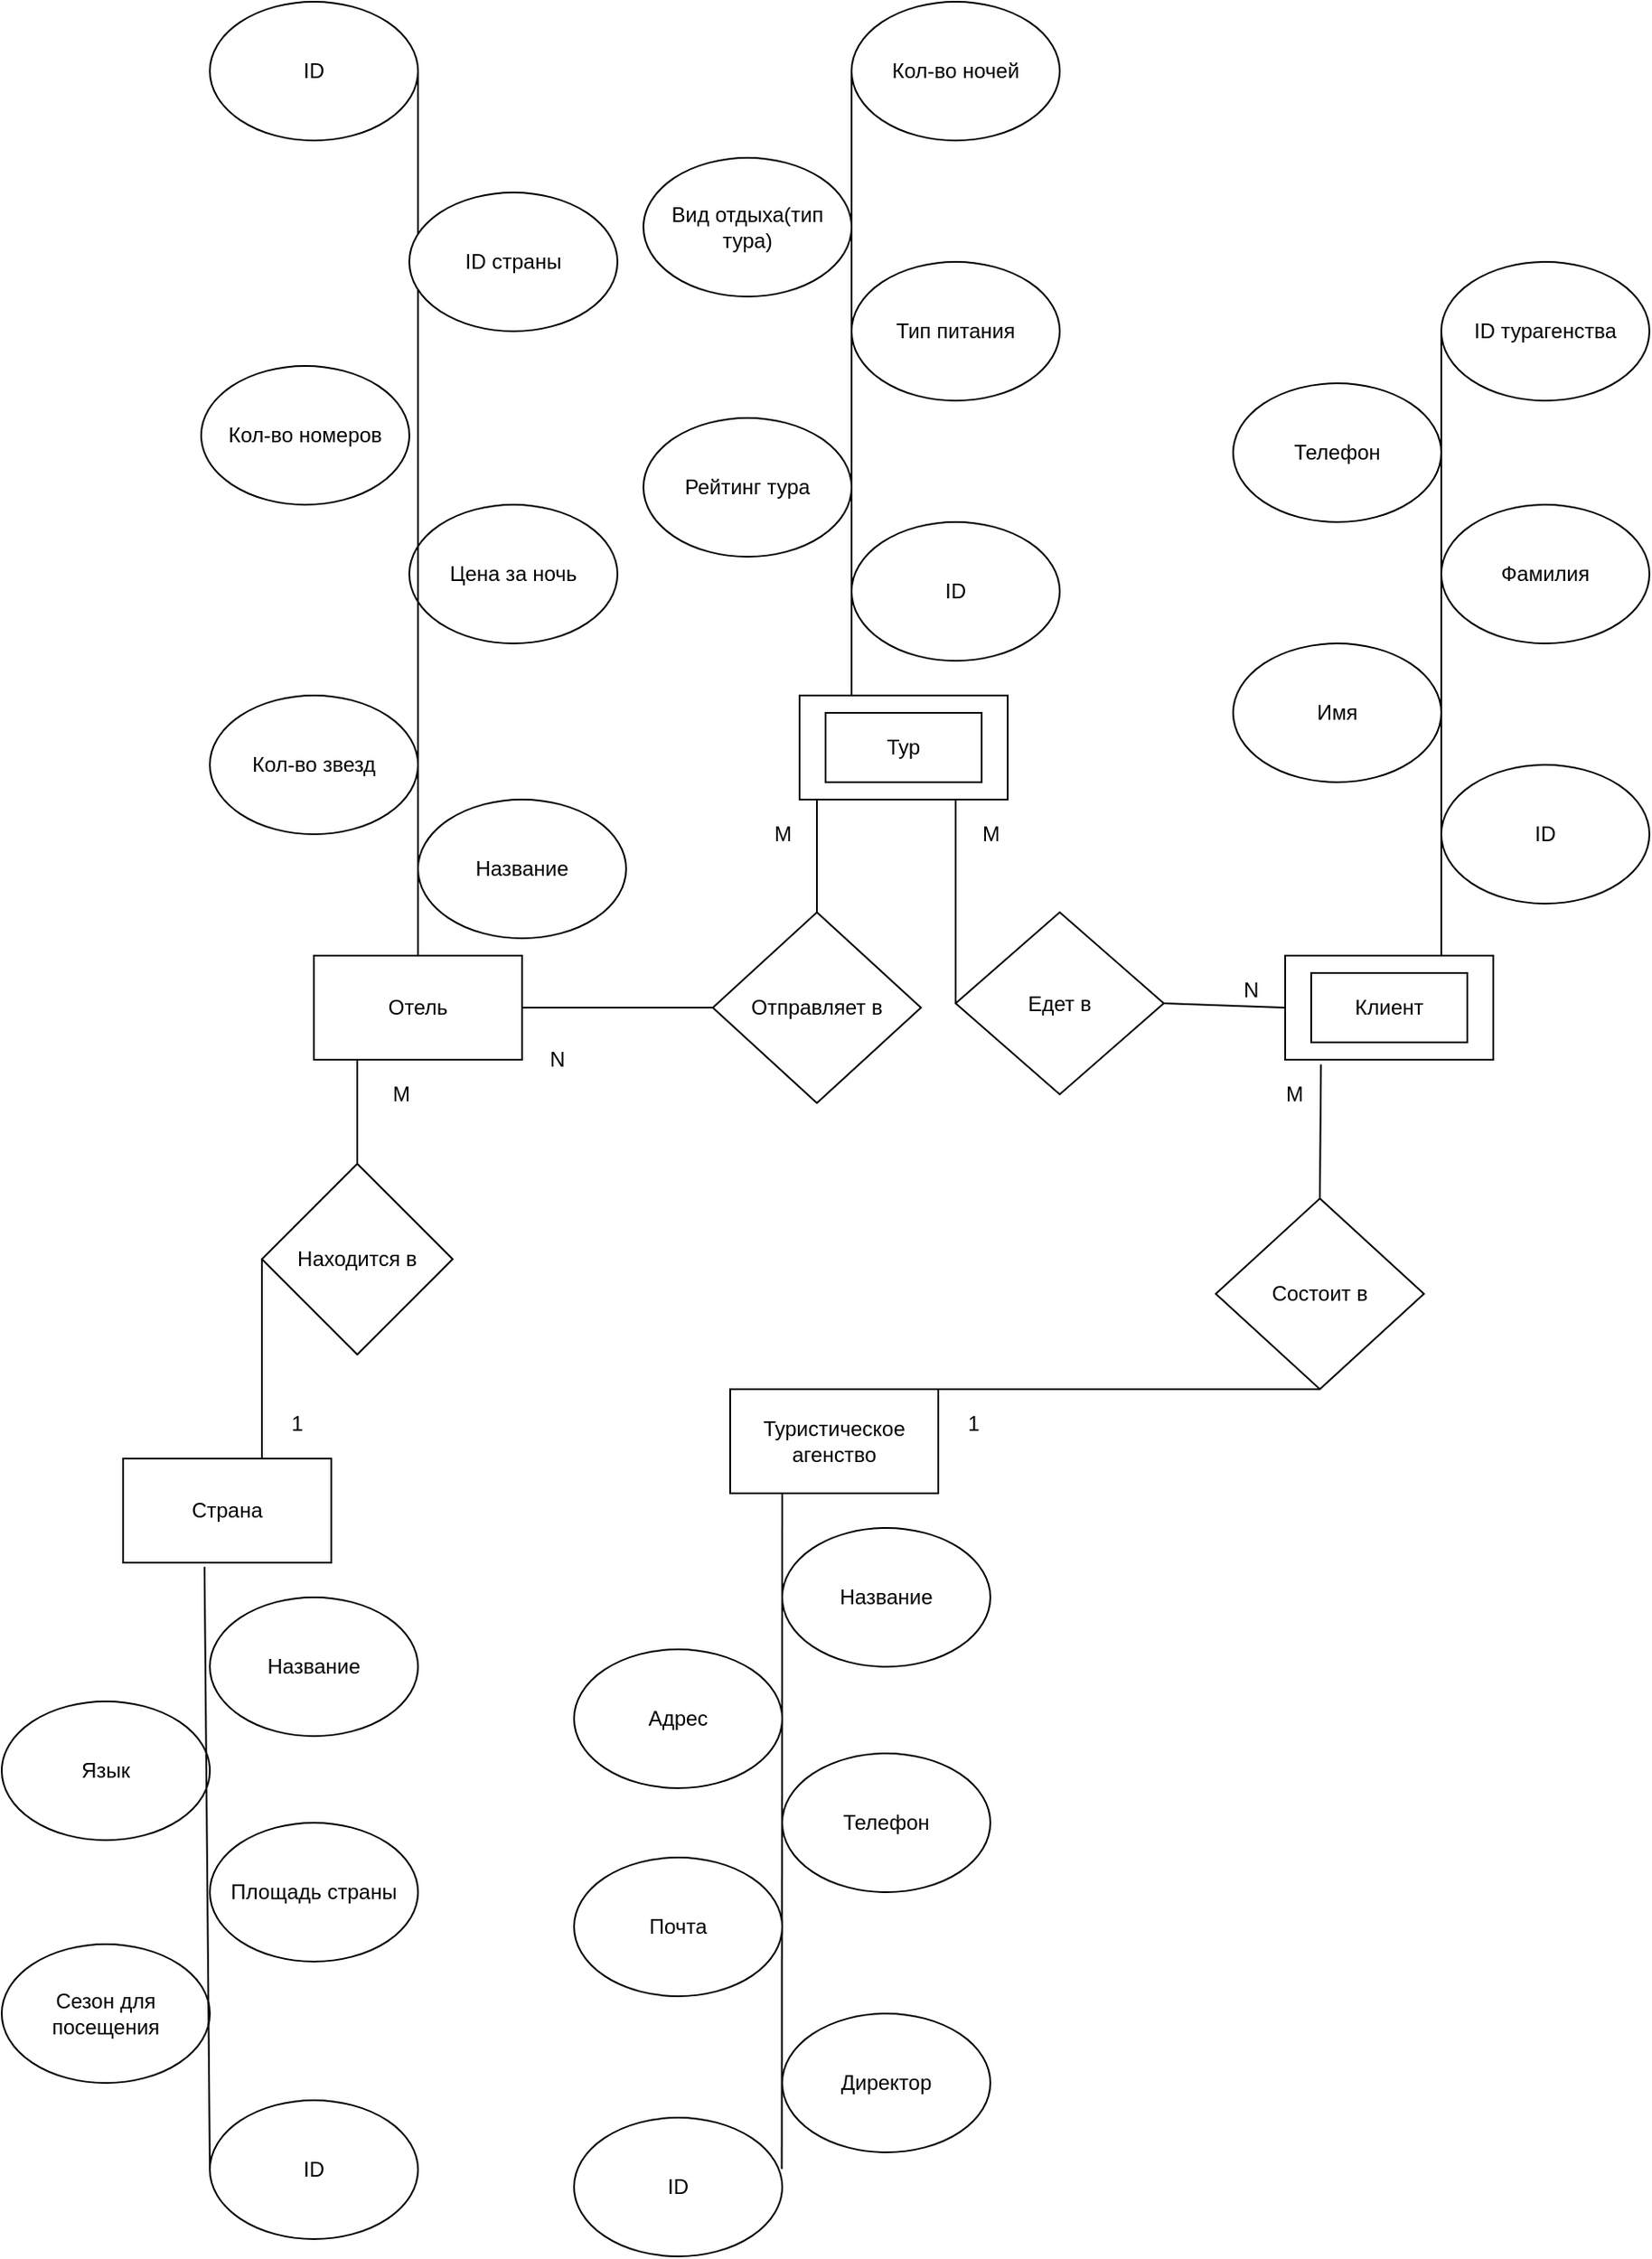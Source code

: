 <mxfile version="18.0.1" type="device"><diagram id="YPftrGdBlA9UTFm9Eczx" name="Page-1"><mxGraphModel dx="1284" dy="1839" grid="1" gridSize="10" guides="1" tooltips="1" connect="1" arrows="1" fold="1" page="1" pageScale="1" pageWidth="850" pageHeight="1100" math="0" shadow="0"><root><mxCell id="0"/><mxCell id="1" parent="0"/><mxCell id="DcMpUaYTEN13oJZwZ7PK-6" value="Тур" style="rounded=0;whiteSpace=wrap;html=1;" parent="1" vertex="1"><mxGeometry x="-320" y="330" width="120" height="60" as="geometry"/></mxCell><mxCell id="DcMpUaYTEN13oJZwZ7PK-7" value="Страна" style="rounded=0;whiteSpace=wrap;html=1;" parent="1" vertex="1"><mxGeometry x="-710" y="770" width="120" height="60" as="geometry"/></mxCell><mxCell id="DcMpUaYTEN13oJZwZ7PK-8" value="" style="rounded=0;whiteSpace=wrap;html=1;" parent="1" vertex="1"><mxGeometry x="-40" y="480" width="120" height="60" as="geometry"/></mxCell><mxCell id="DcMpUaYTEN13oJZwZ7PK-9" value="Туристическое агенство" style="rounded=0;whiteSpace=wrap;html=1;" parent="1" vertex="1"><mxGeometry x="-360" y="730" width="120" height="60" as="geometry"/></mxCell><mxCell id="DcMpUaYTEN13oJZwZ7PK-10" value="Отель" style="rounded=0;whiteSpace=wrap;html=1;" parent="1" vertex="1"><mxGeometry x="-600" y="480" width="120" height="60" as="geometry"/></mxCell><mxCell id="DcMpUaYTEN13oJZwZ7PK-12" value="Находится в" style="rhombus;whiteSpace=wrap;html=1;" parent="1" vertex="1"><mxGeometry x="-630" y="600" width="110" height="110" as="geometry"/></mxCell><mxCell id="DcMpUaYTEN13oJZwZ7PK-13" value="Отправляет в" style="rhombus;whiteSpace=wrap;html=1;" parent="1" vertex="1"><mxGeometry x="-370" y="455" width="120" height="110" as="geometry"/></mxCell><mxCell id="DcMpUaYTEN13oJZwZ7PK-14" value="Состоит в" style="rhombus;whiteSpace=wrap;html=1;" parent="1" vertex="1"><mxGeometry x="-80" y="620" width="120" height="110" as="geometry"/></mxCell><mxCell id="DcMpUaYTEN13oJZwZ7PK-15" value="Едет в" style="rhombus;whiteSpace=wrap;html=1;" parent="1" vertex="1"><mxGeometry x="-230" y="455" width="120" height="105" as="geometry"/></mxCell><mxCell id="DcMpUaYTEN13oJZwZ7PK-17" value="" style="endArrow=none;html=1;rounded=0;exitX=0.75;exitY=0;exitDx=0;exitDy=0;entryX=0;entryY=0.5;entryDx=0;entryDy=0;" parent="1" source="DcMpUaYTEN13oJZwZ7PK-8" target="DcMpUaYTEN13oJZwZ7PK-24" edge="1"><mxGeometry width="50" height="50" relative="1" as="geometry"><mxPoint x="270" y="270" as="sourcePoint"/><mxPoint x="50" y="30" as="targetPoint"/></mxGeometry></mxCell><mxCell id="DcMpUaYTEN13oJZwZ7PK-19" value="ID" style="ellipse;whiteSpace=wrap;html=1;" parent="1" vertex="1"><mxGeometry x="50" y="370" width="120" height="80" as="geometry"/></mxCell><mxCell id="DcMpUaYTEN13oJZwZ7PK-20" value="Имя" style="ellipse;whiteSpace=wrap;html=1;" parent="1" vertex="1"><mxGeometry x="-70" y="300" width="120" height="80" as="geometry"/></mxCell><mxCell id="DcMpUaYTEN13oJZwZ7PK-22" value="Фамилия" style="ellipse;whiteSpace=wrap;html=1;" parent="1" vertex="1"><mxGeometry x="50" y="220" width="120" height="80" as="geometry"/></mxCell><mxCell id="DcMpUaYTEN13oJZwZ7PK-23" value="Телефон" style="ellipse;whiteSpace=wrap;html=1;" parent="1" vertex="1"><mxGeometry x="-70" y="150" width="120" height="80" as="geometry"/></mxCell><mxCell id="DcMpUaYTEN13oJZwZ7PK-24" value="ID турагенства" style="ellipse;whiteSpace=wrap;html=1;" parent="1" vertex="1"><mxGeometry x="50" y="80" width="120" height="80" as="geometry"/></mxCell><mxCell id="ApeEKxItgLOuGrPIPxQB-1" value="" style="endArrow=none;html=1;rounded=0;exitX=0.75;exitY=0;exitDx=0;exitDy=0;entryX=0.5;entryY=1;entryDx=0;entryDy=0;" parent="1" source="DcMpUaYTEN13oJZwZ7PK-9" target="DcMpUaYTEN13oJZwZ7PK-14" edge="1"><mxGeometry width="50" height="50" relative="1" as="geometry"><mxPoint x="100" y="570" as="sourcePoint"/><mxPoint x="150" y="520" as="targetPoint"/></mxGeometry></mxCell><mxCell id="ApeEKxItgLOuGrPIPxQB-2" value="" style="endArrow=none;html=1;rounded=0;exitX=0.5;exitY=0;exitDx=0;exitDy=0;entryX=0.172;entryY=1.046;entryDx=0;entryDy=0;entryPerimeter=0;" parent="1" source="DcMpUaYTEN13oJZwZ7PK-14" target="DcMpUaYTEN13oJZwZ7PK-8" edge="1"><mxGeometry width="50" height="50" relative="1" as="geometry"><mxPoint x="100" y="570" as="sourcePoint"/><mxPoint x="150" y="520" as="targetPoint"/></mxGeometry></mxCell><mxCell id="ApeEKxItgLOuGrPIPxQB-3" value="" style="endArrow=none;html=1;rounded=0;exitX=0.25;exitY=1;exitDx=0;exitDy=0;entryX=0.998;entryY=0.371;entryDx=0;entryDy=0;entryPerimeter=0;" parent="1" source="DcMpUaYTEN13oJZwZ7PK-9" target="SPfshEwtrfkKaHO4kEdO-2" edge="1"><mxGeometry width="50" height="50" relative="1" as="geometry"><mxPoint x="100" y="780" as="sourcePoint"/><mxPoint x="-330" y="1151.684" as="targetPoint"/></mxGeometry></mxCell><mxCell id="ApeEKxItgLOuGrPIPxQB-4" value="1" style="text;html=1;align=center;verticalAlign=middle;resizable=0;points=[];autosize=1;strokeColor=none;fillColor=none;" parent="1" vertex="1"><mxGeometry x="-230" y="740" width="20" height="20" as="geometry"/></mxCell><mxCell id="ApeEKxItgLOuGrPIPxQB-5" value="M" style="text;html=1;align=center;verticalAlign=middle;resizable=0;points=[];autosize=1;strokeColor=none;fillColor=none;" parent="1" vertex="1"><mxGeometry x="-50" y="550" width="30" height="20" as="geometry"/></mxCell><mxCell id="ApeEKxItgLOuGrPIPxQB-6" value="Название" style="ellipse;whiteSpace=wrap;html=1;" parent="1" vertex="1"><mxGeometry x="-330" y="810" width="120" height="80" as="geometry"/></mxCell><mxCell id="ApeEKxItgLOuGrPIPxQB-7" value="Адрес" style="ellipse;whiteSpace=wrap;html=1;" parent="1" vertex="1"><mxGeometry x="-450" y="880" width="120" height="80" as="geometry"/></mxCell><mxCell id="ApeEKxItgLOuGrPIPxQB-8" value="Телефон" style="ellipse;whiteSpace=wrap;html=1;" parent="1" vertex="1"><mxGeometry x="-330" y="940" width="120" height="80" as="geometry"/></mxCell><mxCell id="ApeEKxItgLOuGrPIPxQB-9" value="Почта" style="ellipse;whiteSpace=wrap;html=1;" parent="1" vertex="1"><mxGeometry x="-450" y="1000" width="120" height="80" as="geometry"/></mxCell><mxCell id="ApeEKxItgLOuGrPIPxQB-10" value="Директор" style="ellipse;whiteSpace=wrap;html=1;" parent="1" vertex="1"><mxGeometry x="-330" y="1090" width="120" height="80" as="geometry"/></mxCell><mxCell id="ApeEKxItgLOuGrPIPxQB-15" value="" style="endArrow=none;html=1;rounded=0;exitX=0.25;exitY=0;exitDx=0;exitDy=0;entryX=0;entryY=0.5;entryDx=0;entryDy=0;" parent="1" source="DcMpUaYTEN13oJZwZ7PK-6" edge="1" target="ApeEKxItgLOuGrPIPxQB-22"><mxGeometry width="50" height="50" relative="1" as="geometry"><mxPoint x="80" y="360" as="sourcePoint"/><mxPoint x="-290" y="-160" as="targetPoint"/></mxGeometry></mxCell><mxCell id="ApeEKxItgLOuGrPIPxQB-17" value="ID" style="ellipse;whiteSpace=wrap;html=1;" parent="1" vertex="1"><mxGeometry x="-290" y="230" width="120" height="80" as="geometry"/></mxCell><mxCell id="ApeEKxItgLOuGrPIPxQB-18" value="Рейтинг тура" style="ellipse;whiteSpace=wrap;html=1;" parent="1" vertex="1"><mxGeometry x="-410" y="170" width="120" height="80" as="geometry"/></mxCell><mxCell id="ApeEKxItgLOuGrPIPxQB-21" value="Вид отдыха(тип тура)" style="ellipse;whiteSpace=wrap;html=1;" parent="1" vertex="1"><mxGeometry x="-410" y="20" width="120" height="80" as="geometry"/></mxCell><mxCell id="ApeEKxItgLOuGrPIPxQB-22" value="Кол-во ночей" style="ellipse;whiteSpace=wrap;html=1;" parent="1" vertex="1"><mxGeometry x="-290" y="-70" width="120" height="80" as="geometry"/></mxCell><mxCell id="ApeEKxItgLOuGrPIPxQB-23" value="Клиент" style="rounded=0;whiteSpace=wrap;html=1;" parent="1" vertex="1"><mxGeometry x="-25" y="490" width="90" height="40" as="geometry"/></mxCell><mxCell id="ApeEKxItgLOuGrPIPxQB-36" value="Название" style="ellipse;whiteSpace=wrap;html=1;" parent="1" vertex="1"><mxGeometry x="-540" y="390" width="120" height="80" as="geometry"/></mxCell><mxCell id="ApeEKxItgLOuGrPIPxQB-37" value="Кол-во номеров" style="ellipse;whiteSpace=wrap;html=1;" parent="1" vertex="1"><mxGeometry x="-665" y="140" width="120" height="80" as="geometry"/></mxCell><mxCell id="ApeEKxItgLOuGrPIPxQB-38" value="Кол-во звезд" style="ellipse;whiteSpace=wrap;html=1;" parent="1" vertex="1"><mxGeometry x="-660" y="330" width="120" height="80" as="geometry"/></mxCell><mxCell id="ApeEKxItgLOuGrPIPxQB-40" value="Цена за ночь" style="ellipse;whiteSpace=wrap;html=1;" parent="1" vertex="1"><mxGeometry x="-545" y="220" width="120" height="80" as="geometry"/></mxCell><mxCell id="ApeEKxItgLOuGrPIPxQB-41" value="Название" style="ellipse;whiteSpace=wrap;html=1;" parent="1" vertex="1"><mxGeometry x="-660" y="850" width="120" height="80" as="geometry"/></mxCell><mxCell id="ApeEKxItgLOuGrPIPxQB-42" value="Сезон для посещения" style="ellipse;whiteSpace=wrap;html=1;" parent="1" vertex="1"><mxGeometry x="-780" y="1050" width="120" height="80" as="geometry"/></mxCell><mxCell id="ApeEKxItgLOuGrPIPxQB-44" value="Язык" style="ellipse;whiteSpace=wrap;html=1;" parent="1" vertex="1"><mxGeometry x="-780" y="910" width="120" height="80" as="geometry"/></mxCell><mxCell id="ApeEKxItgLOuGrPIPxQB-45" value="Площадь страны" style="ellipse;whiteSpace=wrap;html=1;" parent="1" vertex="1"><mxGeometry x="-660" y="980" width="120" height="80" as="geometry"/></mxCell><mxCell id="ApeEKxItgLOuGrPIPxQB-47" value="Тип питания" style="ellipse;whiteSpace=wrap;html=1;" parent="1" vertex="1"><mxGeometry x="-290" y="80" width="120" height="80" as="geometry"/></mxCell><mxCell id="ApeEKxItgLOuGrPIPxQB-49" value="" style="endArrow=none;html=1;rounded=0;entryX=0.5;entryY=0;entryDx=0;entryDy=0;" parent="1" target="DcMpUaYTEN13oJZwZ7PK-13" edge="1"><mxGeometry width="50" height="50" relative="1" as="geometry"><mxPoint x="-310" y="390" as="sourcePoint"/><mxPoint x="-30" y="490" as="targetPoint"/></mxGeometry></mxCell><mxCell id="ApeEKxItgLOuGrPIPxQB-50" value="" style="endArrow=none;html=1;rounded=0;exitX=1;exitY=0.5;exitDx=0;exitDy=0;entryX=0;entryY=0.5;entryDx=0;entryDy=0;" parent="1" source="DcMpUaYTEN13oJZwZ7PK-10" target="DcMpUaYTEN13oJZwZ7PK-13" edge="1"><mxGeometry width="50" height="50" relative="1" as="geometry"><mxPoint x="30" y="320" as="sourcePoint"/><mxPoint x="80" y="270" as="targetPoint"/></mxGeometry></mxCell><mxCell id="ApeEKxItgLOuGrPIPxQB-51" value="" style="endArrow=none;html=1;rounded=0;exitX=0;exitY=0.5;exitDx=0;exitDy=0;entryX=1;entryY=0.5;entryDx=0;entryDy=0;" parent="1" source="DcMpUaYTEN13oJZwZ7PK-8" target="DcMpUaYTEN13oJZwZ7PK-15" edge="1"><mxGeometry width="50" height="50" relative="1" as="geometry"><mxPoint x="30" y="490" as="sourcePoint"/><mxPoint x="80" y="440" as="targetPoint"/></mxGeometry></mxCell><mxCell id="ApeEKxItgLOuGrPIPxQB-52" value="" style="endArrow=none;html=1;rounded=0;exitX=0;exitY=0.5;exitDx=0;exitDy=0;entryX=0.75;entryY=1;entryDx=0;entryDy=0;" parent="1" source="DcMpUaYTEN13oJZwZ7PK-15" target="DcMpUaYTEN13oJZwZ7PK-6" edge="1"><mxGeometry width="50" height="50" relative="1" as="geometry"><mxPoint x="30" y="490" as="sourcePoint"/><mxPoint x="80" y="440" as="targetPoint"/></mxGeometry></mxCell><mxCell id="ApeEKxItgLOuGrPIPxQB-55" value="" style="endArrow=none;html=1;rounded=0;entryX=0.5;entryY=0;entryDx=0;entryDy=0;" parent="1" target="DcMpUaYTEN13oJZwZ7PK-12" edge="1"><mxGeometry width="50" height="50" relative="1" as="geometry"><mxPoint x="-575" y="540" as="sourcePoint"/><mxPoint x="-330" y="600" as="targetPoint"/></mxGeometry></mxCell><mxCell id="ApeEKxItgLOuGrPIPxQB-56" value="" style="endArrow=none;html=1;rounded=0;exitX=0;exitY=0.5;exitDx=0;exitDy=0;" parent="1" source="DcMpUaYTEN13oJZwZ7PK-12" edge="1"><mxGeometry width="50" height="50" relative="1" as="geometry"><mxPoint x="-510" y="710" as="sourcePoint"/><mxPoint x="-630" y="770" as="targetPoint"/></mxGeometry></mxCell><mxCell id="ApeEKxItgLOuGrPIPxQB-57" value="" style="endArrow=none;html=1;rounded=0;exitX=0.391;exitY=1.04;exitDx=0;exitDy=0;exitPerimeter=0;entryX=0;entryY=0.5;entryDx=0;entryDy=0;" parent="1" source="DcMpUaYTEN13oJZwZ7PK-7" edge="1" target="SPfshEwtrfkKaHO4kEdO-1"><mxGeometry width="50" height="50" relative="1" as="geometry"><mxPoint x="-350" y="770" as="sourcePoint"/><mxPoint x="-670" y="1160" as="targetPoint"/></mxGeometry></mxCell><mxCell id="ApeEKxItgLOuGrPIPxQB-58" value="N" style="text;html=1;align=center;verticalAlign=middle;resizable=0;points=[];autosize=1;strokeColor=none;fillColor=none;" parent="1" vertex="1"><mxGeometry x="-70" y="490" width="20" height="20" as="geometry"/></mxCell><mxCell id="ApeEKxItgLOuGrPIPxQB-59" value="M" style="text;html=1;align=center;verticalAlign=middle;resizable=0;points=[];autosize=1;strokeColor=none;fillColor=none;" parent="1" vertex="1"><mxGeometry x="-225" y="400" width="30" height="20" as="geometry"/></mxCell><mxCell id="ApeEKxItgLOuGrPIPxQB-60" value="M" style="text;html=1;align=center;verticalAlign=middle;resizable=0;points=[];autosize=1;strokeColor=none;fillColor=none;" parent="1" vertex="1"><mxGeometry x="-345" y="400" width="30" height="20" as="geometry"/></mxCell><mxCell id="ApeEKxItgLOuGrPIPxQB-61" value="N" style="text;html=1;align=center;verticalAlign=middle;resizable=0;points=[];autosize=1;strokeColor=none;fillColor=none;" parent="1" vertex="1"><mxGeometry x="-470" y="530" width="20" height="20" as="geometry"/></mxCell><mxCell id="ApeEKxItgLOuGrPIPxQB-62" value="M" style="text;html=1;align=center;verticalAlign=middle;resizable=0;points=[];autosize=1;strokeColor=none;fillColor=none;" parent="1" vertex="1"><mxGeometry x="-565" y="550" width="30" height="20" as="geometry"/></mxCell><mxCell id="ApeEKxItgLOuGrPIPxQB-63" value="1" style="text;html=1;align=center;verticalAlign=middle;resizable=0;points=[];autosize=1;strokeColor=none;fillColor=none;" parent="1" vertex="1"><mxGeometry x="-620" y="740" width="20" height="20" as="geometry"/></mxCell><mxCell id="ApeEKxItgLOuGrPIPxQB-65" value="Тур" style="rounded=0;whiteSpace=wrap;html=1;" parent="1" vertex="1"><mxGeometry x="-305" y="340" width="90" height="40" as="geometry"/></mxCell><mxCell id="ApeEKxItgLOuGrPIPxQB-67" value="" style="endArrow=none;html=1;rounded=0;exitX=0.5;exitY=0;exitDx=0;exitDy=0;entryX=1;entryY=0.5;entryDx=0;entryDy=0;" parent="1" source="DcMpUaYTEN13oJZwZ7PK-10" target="SPfshEwtrfkKaHO4kEdO-3" edge="1"><mxGeometry width="50" height="50" relative="1" as="geometry"><mxPoint x="-10" y="450" as="sourcePoint"/><mxPoint x="-540" as="targetPoint"/></mxGeometry></mxCell><mxCell id="VpoW_gjuWymRteg2m84O-2" value="ID страны" style="ellipse;whiteSpace=wrap;html=1;" parent="1" vertex="1"><mxGeometry x="-545" y="40" width="120" height="80" as="geometry"/></mxCell><mxCell id="SPfshEwtrfkKaHO4kEdO-1" value="ID" style="ellipse;whiteSpace=wrap;html=1;" vertex="1" parent="1"><mxGeometry x="-660" y="1140" width="120" height="80" as="geometry"/></mxCell><mxCell id="SPfshEwtrfkKaHO4kEdO-2" value="ID" style="ellipse;whiteSpace=wrap;html=1;" vertex="1" parent="1"><mxGeometry x="-450" y="1150" width="120" height="80" as="geometry"/></mxCell><mxCell id="SPfshEwtrfkKaHO4kEdO-3" value="ID" style="ellipse;whiteSpace=wrap;html=1;" vertex="1" parent="1"><mxGeometry x="-660" y="-70" width="120" height="80" as="geometry"/></mxCell></root></mxGraphModel></diagram></mxfile>